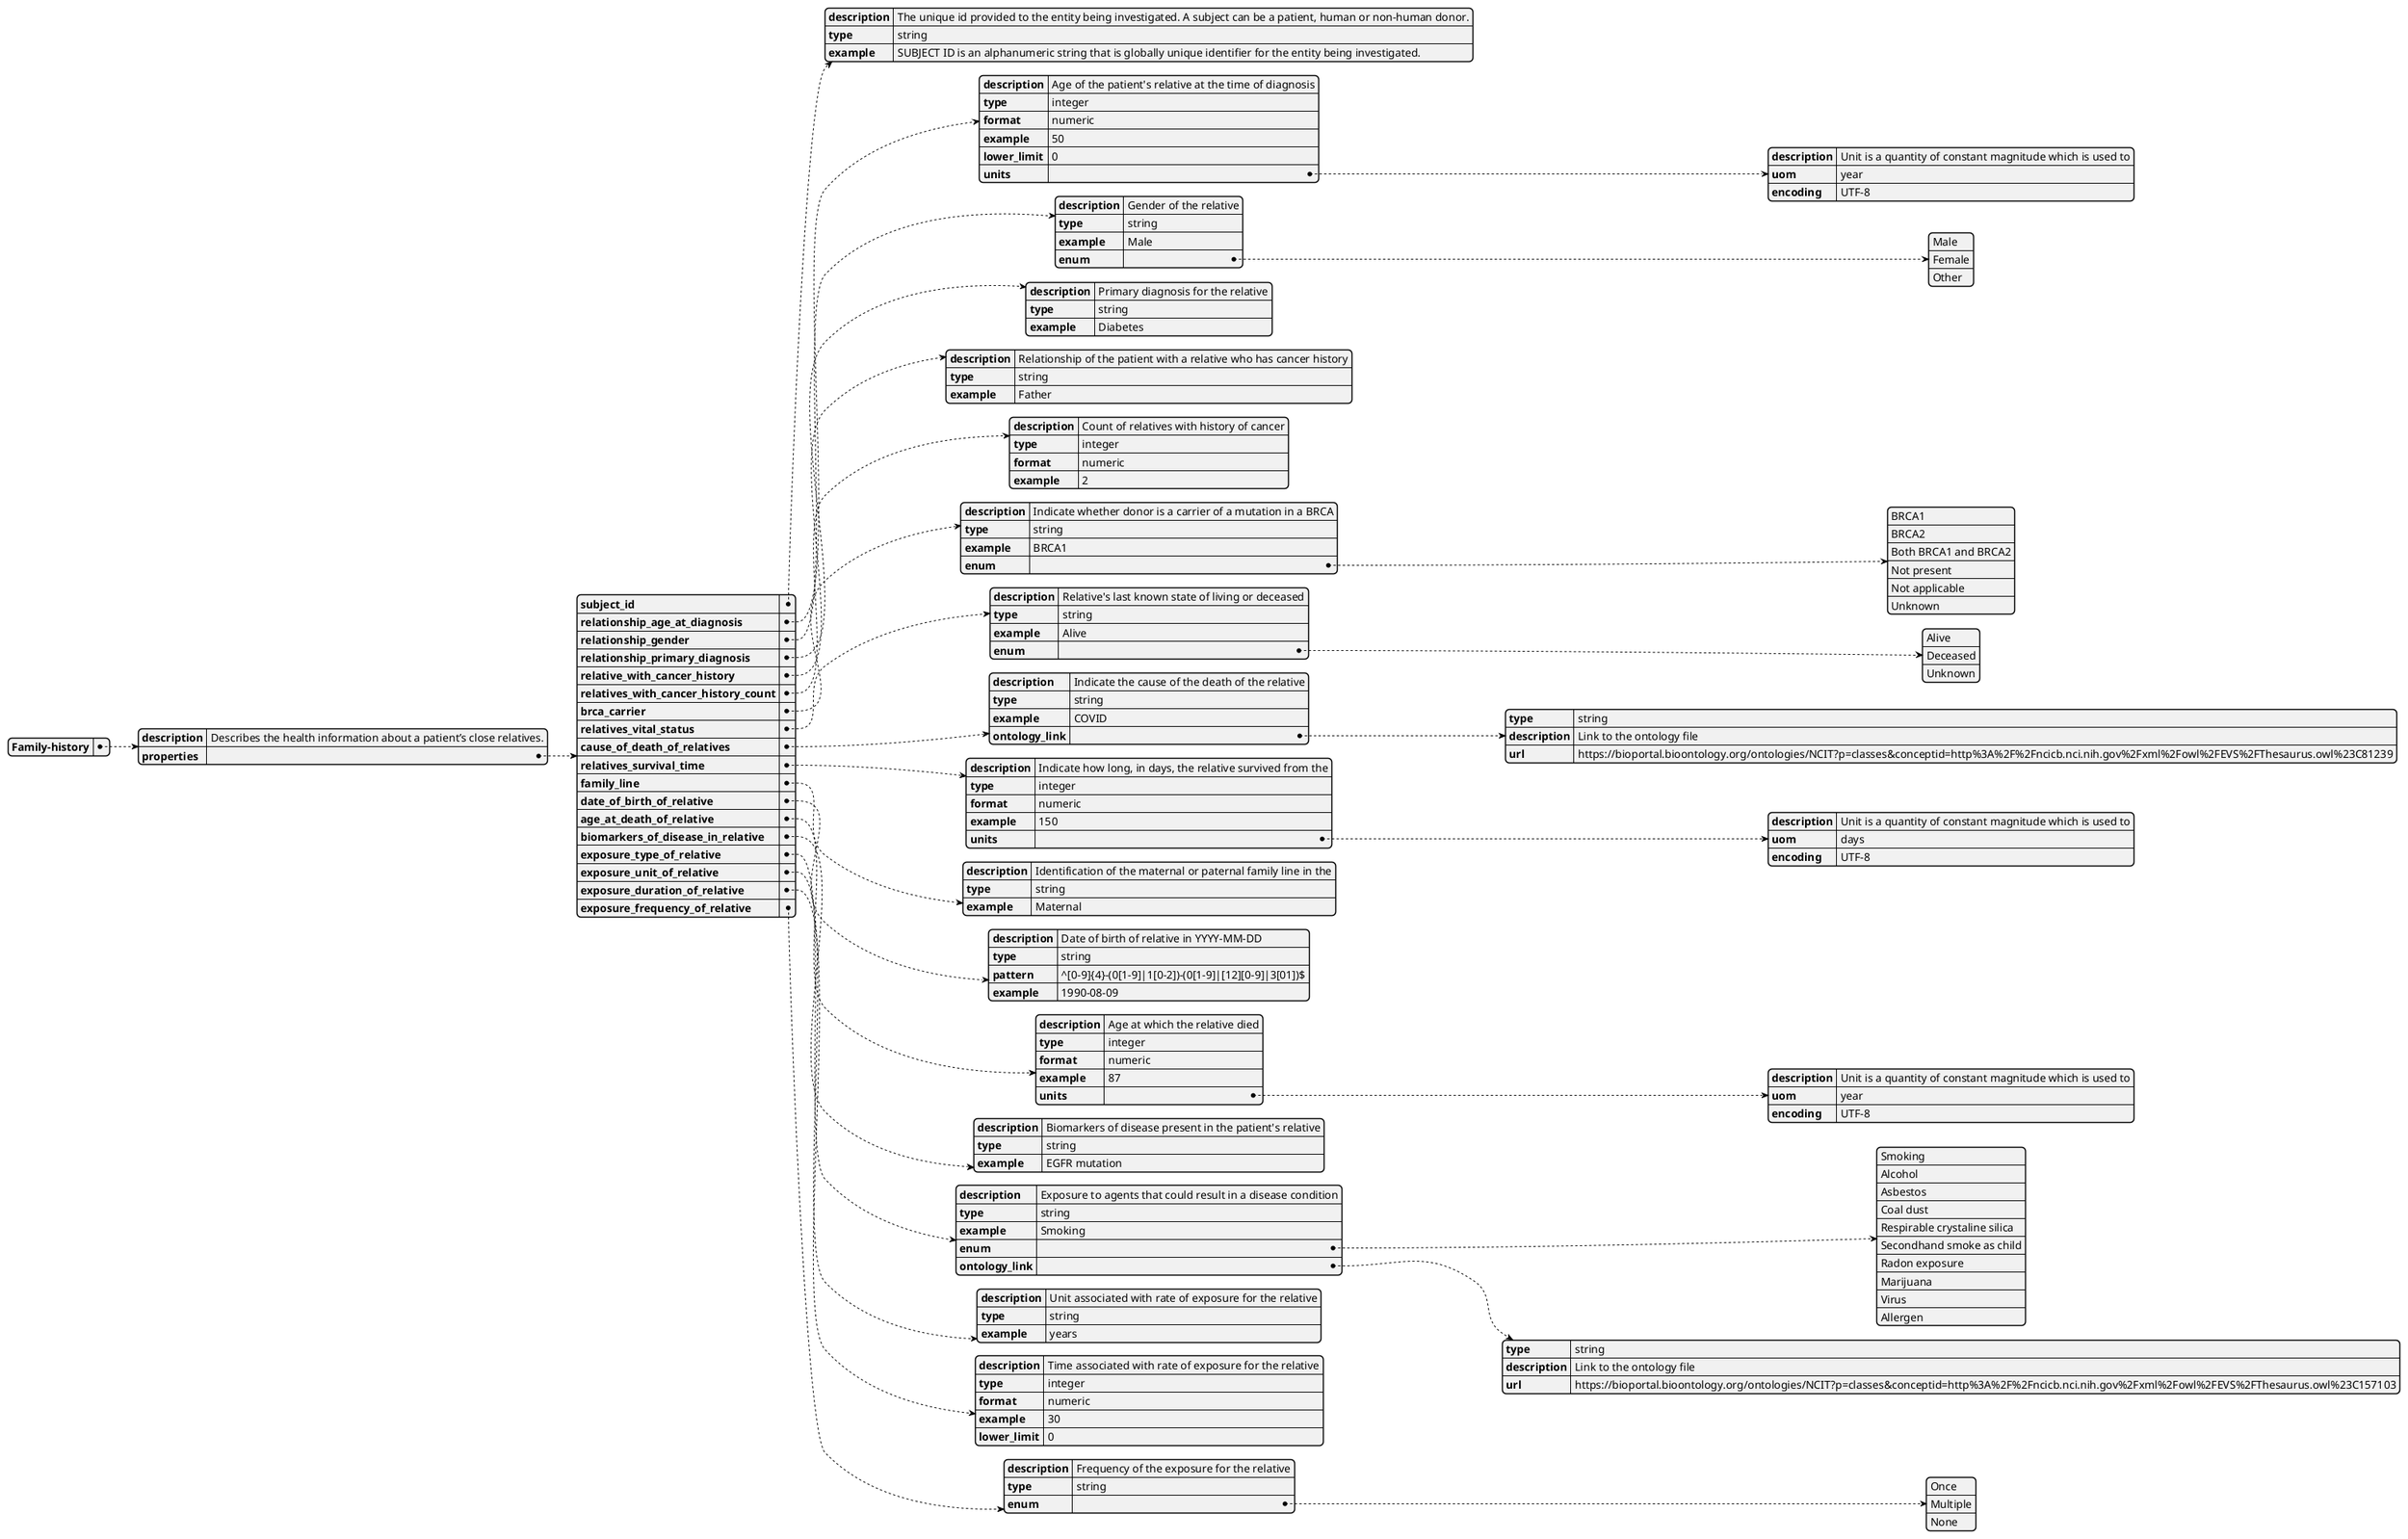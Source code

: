 @startyaml Family-history
  Family-history:
    description: Describes the health information about a patient’s close relatives.
      This includes a relative's disease and cancer histories, exposure to toxic substances
      and their durations
    properties:
          subject_id:
            description: The unique id provided to the entity being investigated. A subject can be a patient, human or non-human donor.
            type: string
            example: SUBJECT ID is an alphanumeric string that is globally unique identifier for the entity being investigated.
          relationship_age_at_diagnosis:
            description: Age of the patient's relative at the time of diagnosis
            type: integer
            format: numeric
            example: 50
            lower_limit: 0
            units:
              description: Unit is a quantity of constant magnitude which is used to
                measure the magnitudes of other quantities of the same manner
              uom: year
              encoding: UTF-8
          relationship_gender:
            description: Gender of the relative
            type: string
            example: Male
            enum:
            - Male
            - Female
            - Other
          relationship_primary_diagnosis:
            description: Primary diagnosis for the relative
            type: string
            example: Diabetes
          relative_with_cancer_history:
            description: Relationship of the patient with a relative who has cancer history
            type: string
            example: Father
          relatives_with_cancer_history_count:
            description: Count of relatives with history of cancer
            type: integer
            format: numeric
            example: 2
          brca_carrier:
            description: Indicate whether donor is a carrier of a mutation in a BRCA
              gene. A mutation in this gene is associated with an increased risk of
              familial breast and ovarian cancer.
            type: string
            example: BRCA1
            enum:
            - BRCA1
            - BRCA2
            - Both BRCA1 and BRCA2
            - Not present
            - Not applicable
            - Unknown
          relatives_vital_status:
            description: Relative's last known state of living or deceased
            type: string
            example: Alive
            enum:
            - Alive
            - Deceased
            - Unknown
          cause_of_death_of_relatives:
            description: Indicate the cause of the death of the relative
            type: string
            example: COVID
            ontology_link:
              type: string
              description: Link to the ontology file
              url: https://bioportal.bioontology.org/ontologies/NCIT?p=classes&conceptid=http%3A%2F%2Fncicb.nci.nih.gov%2Fxml%2Fowl%2FEVS%2FThesaurus.owl%23C81239
          relatives_survival_time:
            description: Indicate how long, in days, the relative survived from the
              time they were diagnosed with cancer.
            type: integer
            format: numeric
            example: 150
            units:
              description: Unit is a quantity of constant magnitude which is used to
                measure the magnitudes of other quantities of the same manner
              uom: days
              encoding: UTF-8
          family_line:
            description: Identification of the maternal or paternal family line in the
              relationship
            type: string
            example: Maternal
          date_of_birth_of_relative:
            description: Date of birth of relative in YYYY-MM-DD
            type: string
            pattern: "^[0-9]{4}-(0[1-9]|1[0-2])-(0[1-9]|[12][0-9]|3[01])$"
            example: 1990-08-09
          age_at_death_of_relative:
            description: Age at which the relative died
            type: integer
            format: numeric
            example: 87
            units:
              description: Unit is a quantity of constant magnitude which is used to
                measure the magnitudes of other quantities of the same manner
              uom: year
              encoding: UTF-8
          biomarkers_of_disease_in_relative:
            description: Biomarkers of disease present in the patient's relative
            type: string
            example: EGFR mutation
          exposure_type_of_relative:
            description: Exposure to agents that could result in a disease condition
            type: string
            example: Smoking
            enum:
            - Smoking
            - Alcohol
            - Asbestos
            - Coal dust
            - Respirable crystaline silica
            - Secondhand smoke as child
            - Radon exposure
            - Marijuana
            - Virus
            - Allergen
            ontology_link:
              type: string
              description: Link to the ontology file
              url: https://bioportal.bioontology.org/ontologies/NCIT?p=classes&conceptid=http%3A%2F%2Fncicb.nci.nih.gov%2Fxml%2Fowl%2FEVS%2FThesaurus.owl%23C157103
          exposure_unit_of_relative:
            description: Unit associated with rate of exposure for the relative
            type: string
            example: years
          exposure_duration_of_relative:
            description: Time associated with rate of exposure for the relative
            type: integer
            format: numeric
            example: 30
            lower_limit: 0
          exposure_frequency_of_relative:
            description: Frequency of the exposure for the relative
            type: string
            enum:
            - Once
            - Multiple
            - None
@endyaml